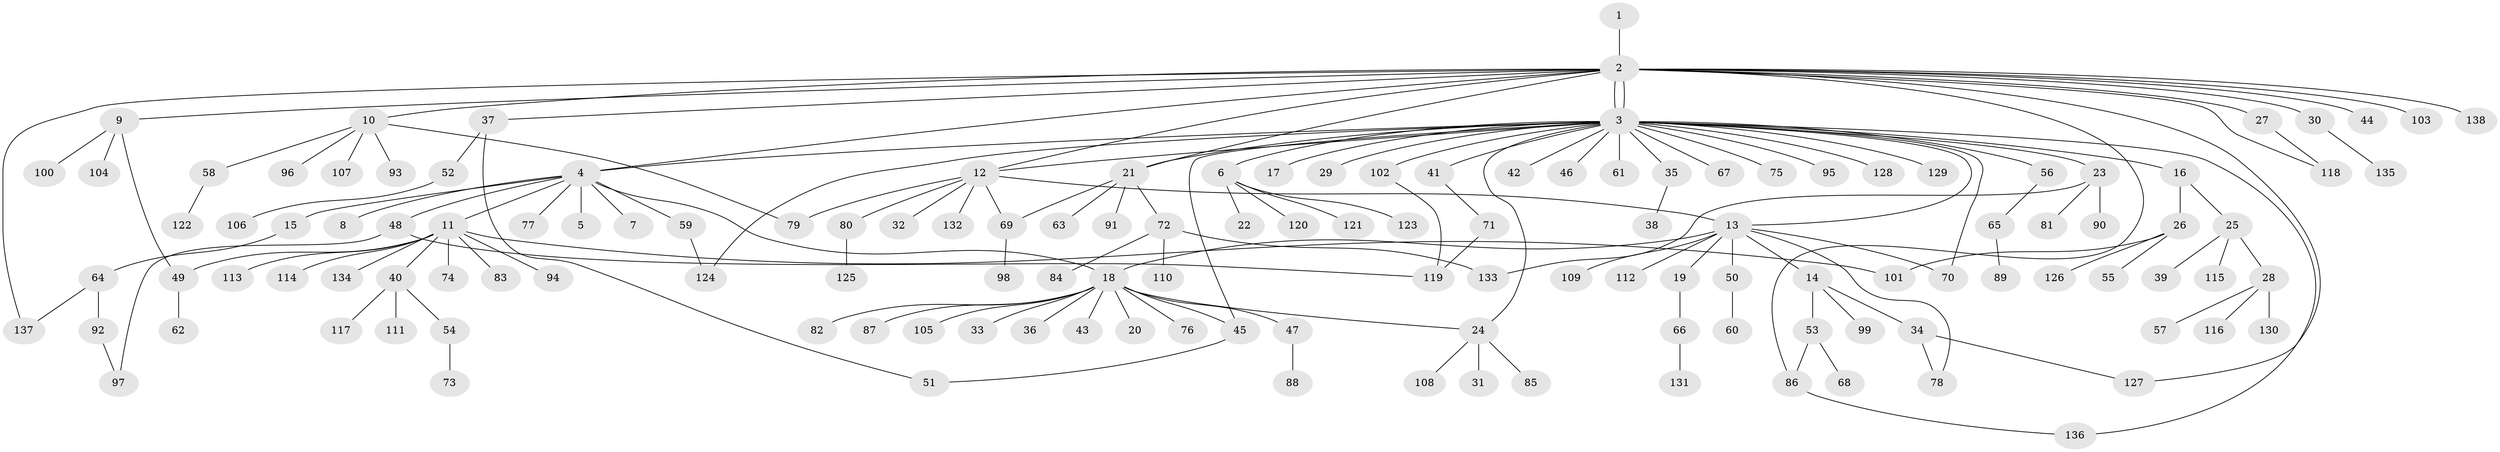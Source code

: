 // Generated by graph-tools (version 1.1) at 2025/11/02/27/25 16:11:13]
// undirected, 138 vertices, 162 edges
graph export_dot {
graph [start="1"]
  node [color=gray90,style=filled];
  1;
  2;
  3;
  4;
  5;
  6;
  7;
  8;
  9;
  10;
  11;
  12;
  13;
  14;
  15;
  16;
  17;
  18;
  19;
  20;
  21;
  22;
  23;
  24;
  25;
  26;
  27;
  28;
  29;
  30;
  31;
  32;
  33;
  34;
  35;
  36;
  37;
  38;
  39;
  40;
  41;
  42;
  43;
  44;
  45;
  46;
  47;
  48;
  49;
  50;
  51;
  52;
  53;
  54;
  55;
  56;
  57;
  58;
  59;
  60;
  61;
  62;
  63;
  64;
  65;
  66;
  67;
  68;
  69;
  70;
  71;
  72;
  73;
  74;
  75;
  76;
  77;
  78;
  79;
  80;
  81;
  82;
  83;
  84;
  85;
  86;
  87;
  88;
  89;
  90;
  91;
  92;
  93;
  94;
  95;
  96;
  97;
  98;
  99;
  100;
  101;
  102;
  103;
  104;
  105;
  106;
  107;
  108;
  109;
  110;
  111;
  112;
  113;
  114;
  115;
  116;
  117;
  118;
  119;
  120;
  121;
  122;
  123;
  124;
  125;
  126;
  127;
  128;
  129;
  130;
  131;
  132;
  133;
  134;
  135;
  136;
  137;
  138;
  1 -- 2;
  2 -- 3;
  2 -- 3;
  2 -- 4;
  2 -- 9;
  2 -- 10;
  2 -- 12;
  2 -- 21;
  2 -- 27;
  2 -- 30;
  2 -- 37;
  2 -- 44;
  2 -- 86;
  2 -- 103;
  2 -- 118;
  2 -- 127;
  2 -- 137;
  2 -- 138;
  3 -- 4;
  3 -- 6;
  3 -- 12;
  3 -- 13;
  3 -- 16;
  3 -- 17;
  3 -- 21;
  3 -- 23;
  3 -- 24;
  3 -- 29;
  3 -- 35;
  3 -- 41;
  3 -- 42;
  3 -- 45;
  3 -- 46;
  3 -- 56;
  3 -- 61;
  3 -- 67;
  3 -- 70;
  3 -- 75;
  3 -- 95;
  3 -- 102;
  3 -- 124;
  3 -- 128;
  3 -- 129;
  3 -- 136;
  4 -- 5;
  4 -- 7;
  4 -- 8;
  4 -- 11;
  4 -- 15;
  4 -- 18;
  4 -- 48;
  4 -- 59;
  4 -- 77;
  6 -- 22;
  6 -- 120;
  6 -- 121;
  6 -- 123;
  9 -- 49;
  9 -- 100;
  9 -- 104;
  10 -- 58;
  10 -- 79;
  10 -- 93;
  10 -- 96;
  10 -- 107;
  11 -- 40;
  11 -- 49;
  11 -- 74;
  11 -- 83;
  11 -- 94;
  11 -- 101;
  11 -- 113;
  11 -- 114;
  11 -- 134;
  12 -- 13;
  12 -- 32;
  12 -- 69;
  12 -- 79;
  12 -- 80;
  12 -- 132;
  13 -- 14;
  13 -- 18;
  13 -- 19;
  13 -- 50;
  13 -- 70;
  13 -- 78;
  13 -- 109;
  13 -- 112;
  14 -- 34;
  14 -- 53;
  14 -- 99;
  15 -- 64;
  16 -- 25;
  16 -- 26;
  18 -- 20;
  18 -- 24;
  18 -- 33;
  18 -- 36;
  18 -- 43;
  18 -- 45;
  18 -- 47;
  18 -- 76;
  18 -- 82;
  18 -- 87;
  18 -- 105;
  19 -- 66;
  21 -- 63;
  21 -- 69;
  21 -- 72;
  21 -- 91;
  23 -- 81;
  23 -- 90;
  23 -- 133;
  24 -- 31;
  24 -- 85;
  24 -- 108;
  25 -- 28;
  25 -- 39;
  25 -- 115;
  26 -- 55;
  26 -- 101;
  26 -- 126;
  27 -- 118;
  28 -- 57;
  28 -- 116;
  28 -- 130;
  30 -- 135;
  34 -- 78;
  34 -- 127;
  35 -- 38;
  37 -- 51;
  37 -- 52;
  40 -- 54;
  40 -- 111;
  40 -- 117;
  41 -- 71;
  45 -- 51;
  47 -- 88;
  48 -- 97;
  48 -- 119;
  49 -- 62;
  50 -- 60;
  52 -- 106;
  53 -- 68;
  53 -- 86;
  54 -- 73;
  56 -- 65;
  58 -- 122;
  59 -- 124;
  64 -- 92;
  64 -- 137;
  65 -- 89;
  66 -- 131;
  69 -- 98;
  71 -- 119;
  72 -- 84;
  72 -- 110;
  72 -- 133;
  80 -- 125;
  86 -- 136;
  92 -- 97;
  102 -- 119;
}
